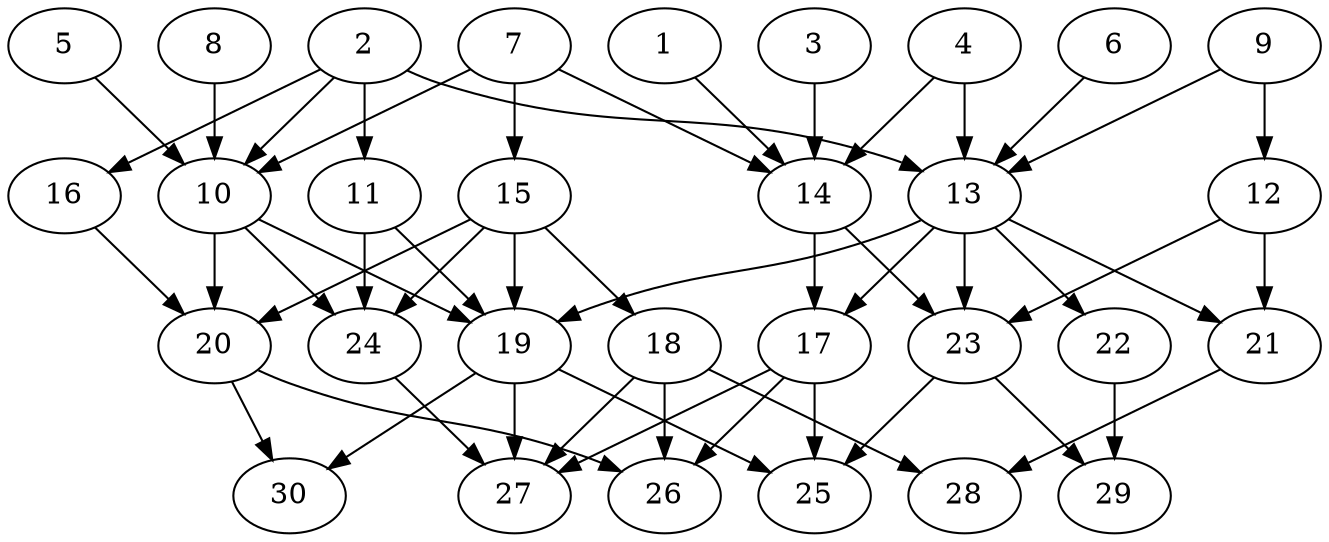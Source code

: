// DAG (tier=2-normal, mode=data, n=30, ccr=0.417, fat=0.600, density=0.468, regular=0.577, jump=0.179, mindata=2097152, maxdata=16777216)
// DAG automatically generated by daggen at Sun Aug 24 16:33:34 2025
// /home/ermia/Project/Environments/daggen/bin/daggen --dot --ccr 0.417 --fat 0.600 --regular 0.577 --density 0.468 --jump 0.179 --mindata 2097152 --maxdata 16777216 -n 30 
digraph G {
  1 [size="761587515356471936", alpha="0.06", expect_size="380793757678235968"]
  1 -> 14 [size ="289242425065472"]
  2 [size="2216624285832800370688", alpha="0.13", expect_size="1108312142916400185344"]
  2 -> 10 [size ="1360039050739712"]
  2 -> 11 [size ="1360039050739712"]
  2 -> 13 [size ="1360039050739712"]
  2 -> 16 [size ="1360039050739712"]
  3 [size="41754350311891640", alpha="0.12", expect_size="20877175155945820"]
  3 -> 14 [size ="2028386385920000"]
  4 [size="30735359755258167296", alpha="0.05", expect_size="15367679877629083648"]
  4 -> 13 [size ="78496239976448"]
  4 -> 14 [size ="78496239976448"]
  5 [size="48774256758412920", alpha="0.14", expect_size="24387128379206460"]
  5 -> 10 [size ="1199117422297088"]
  6 [size="83325825501758320", alpha="0.16", expect_size="41662912750879160"]
  6 -> 13 [size ="1602624130383872"]
  7 [size="3998480334848000000000", alpha="0.18", expect_size="1999240167424000000000"]
  7 -> 10 [size ="2015363072000000"]
  7 -> 14 [size ="2015363072000000"]
  7 -> 15 [size ="2015363072000000"]
  8 [size="1992436312551443456", alpha="0.18", expect_size="996218156275721728"]
  8 -> 10 [size ="1035982761623552"]
  9 [size="29228283792931744", alpha="0.05", expect_size="14614141896465872"]
  9 -> 12 [size ="692220013314048"]
  9 -> 13 [size ="692220013314048"]
  10 [size="41550685434012040", alpha="0.18", expect_size="20775342717006020"]
  10 -> 19 [size ="2005493404925952"]
  10 -> 20 [size ="2005493404925952"]
  10 -> 24 [size ="2005493404925952"]
  11 [size="665247165710336000000", alpha="0.10", expect_size="332623582855168000000"]
  11 -> 19 [size ="609647329280000"]
  11 -> 24 [size ="609647329280000"]
  12 [size="34244114131718924", alpha="0.08", expect_size="17122057065859462"]
  12 -> 21 [size ="1299002255474688"]
  12 -> 23 [size ="1299002255474688"]
  13 [size="3706396840345236144128", alpha="0.15", expect_size="1853198420172618072064"]
  13 -> 17 [size ="1915981295255552"]
  13 -> 19 [size ="1915981295255552"]
  13 -> 21 [size ="1915981295255552"]
  13 -> 22 [size ="1915981295255552"]
  13 -> 23 [size ="1915981295255552"]
  14 [size="10101514487518808", alpha="0.07", expect_size="5050757243759404"]
  14 -> 17 [size ="490793974366208"]
  14 -> 23 [size ="490793974366208"]
  15 [size="11378674200846528", alpha="0.19", expect_size="5689337100423264"]
  15 -> 18 [size ="378928866787328"]
  15 -> 19 [size ="378928866787328"]
  15 -> 20 [size ="378928866787328"]
  15 -> 24 [size ="378928866787328"]
  16 [size="28103431826337564", alpha="0.09", expect_size="14051715913168782"]
  16 -> 20 [size ="2185499821211648"]
  17 [size="14625723357313110", alpha="0.13", expect_size="7312861678656555"]
  17 -> 25 [size ="1218653424975872"]
  17 -> 26 [size ="1218653424975872"]
  17 -> 27 [size ="1218653424975872"]
  18 [size="272081668004902862848", alpha="0.15", expect_size="136040834002451431424"]
  18 -> 26 [size ="335909929091072"]
  18 -> 27 [size ="335909929091072"]
  18 -> 28 [size ="335909929091072"]
  19 [size="990042670902675584", alpha="0.01", expect_size="495021335451337792"]
  19 -> 25 [size ="347257803112448"]
  19 -> 27 [size ="347257803112448"]
  19 -> 30 [size ="347257803112448"]
  20 [size="3727935263609102", alpha="0.04", expect_size="1863967631804551"]
  20 -> 26 [size ="351697633280000"]
  20 -> 30 [size ="351697633280000"]
  21 [size="42796977301148792", alpha="0.01", expect_size="21398488650574396"]
  21 -> 28 [size ="1087889580490752"]
  22 [size="2520999989869652475904", alpha="0.02", expect_size="1260499994934826237952"]
  22 -> 29 [size ="1481853315842048"]
  23 [size="3461040412937520640", alpha="0.17", expect_size="1730520206468760320"]
  23 -> 25 [size ="1719227224424448"]
  23 -> 29 [size ="1719227224424448"]
  24 [size="73126534297215648", alpha="0.08", expect_size="36563267148607824"]
  24 -> 27 [size ="1221688549179392"]
  25 [size="998508883278746624", alpha="0.06", expect_size="499254441639373312"]
  26 [size="1365042268047553855488", alpha="0.18", expect_size="682521134023776927744"]
  27 [size="19761811622673872", alpha="0.17", expect_size="9880905811336936"]
  28 [size="13490825664188082", alpha="0.00", expect_size="6745412832094041"]
  29 [size="17230540876098472", alpha="0.15", expect_size="8615270438049236"]
  30 [size="717844400002895446016", alpha="0.06", expect_size="358922200001447723008"]
}